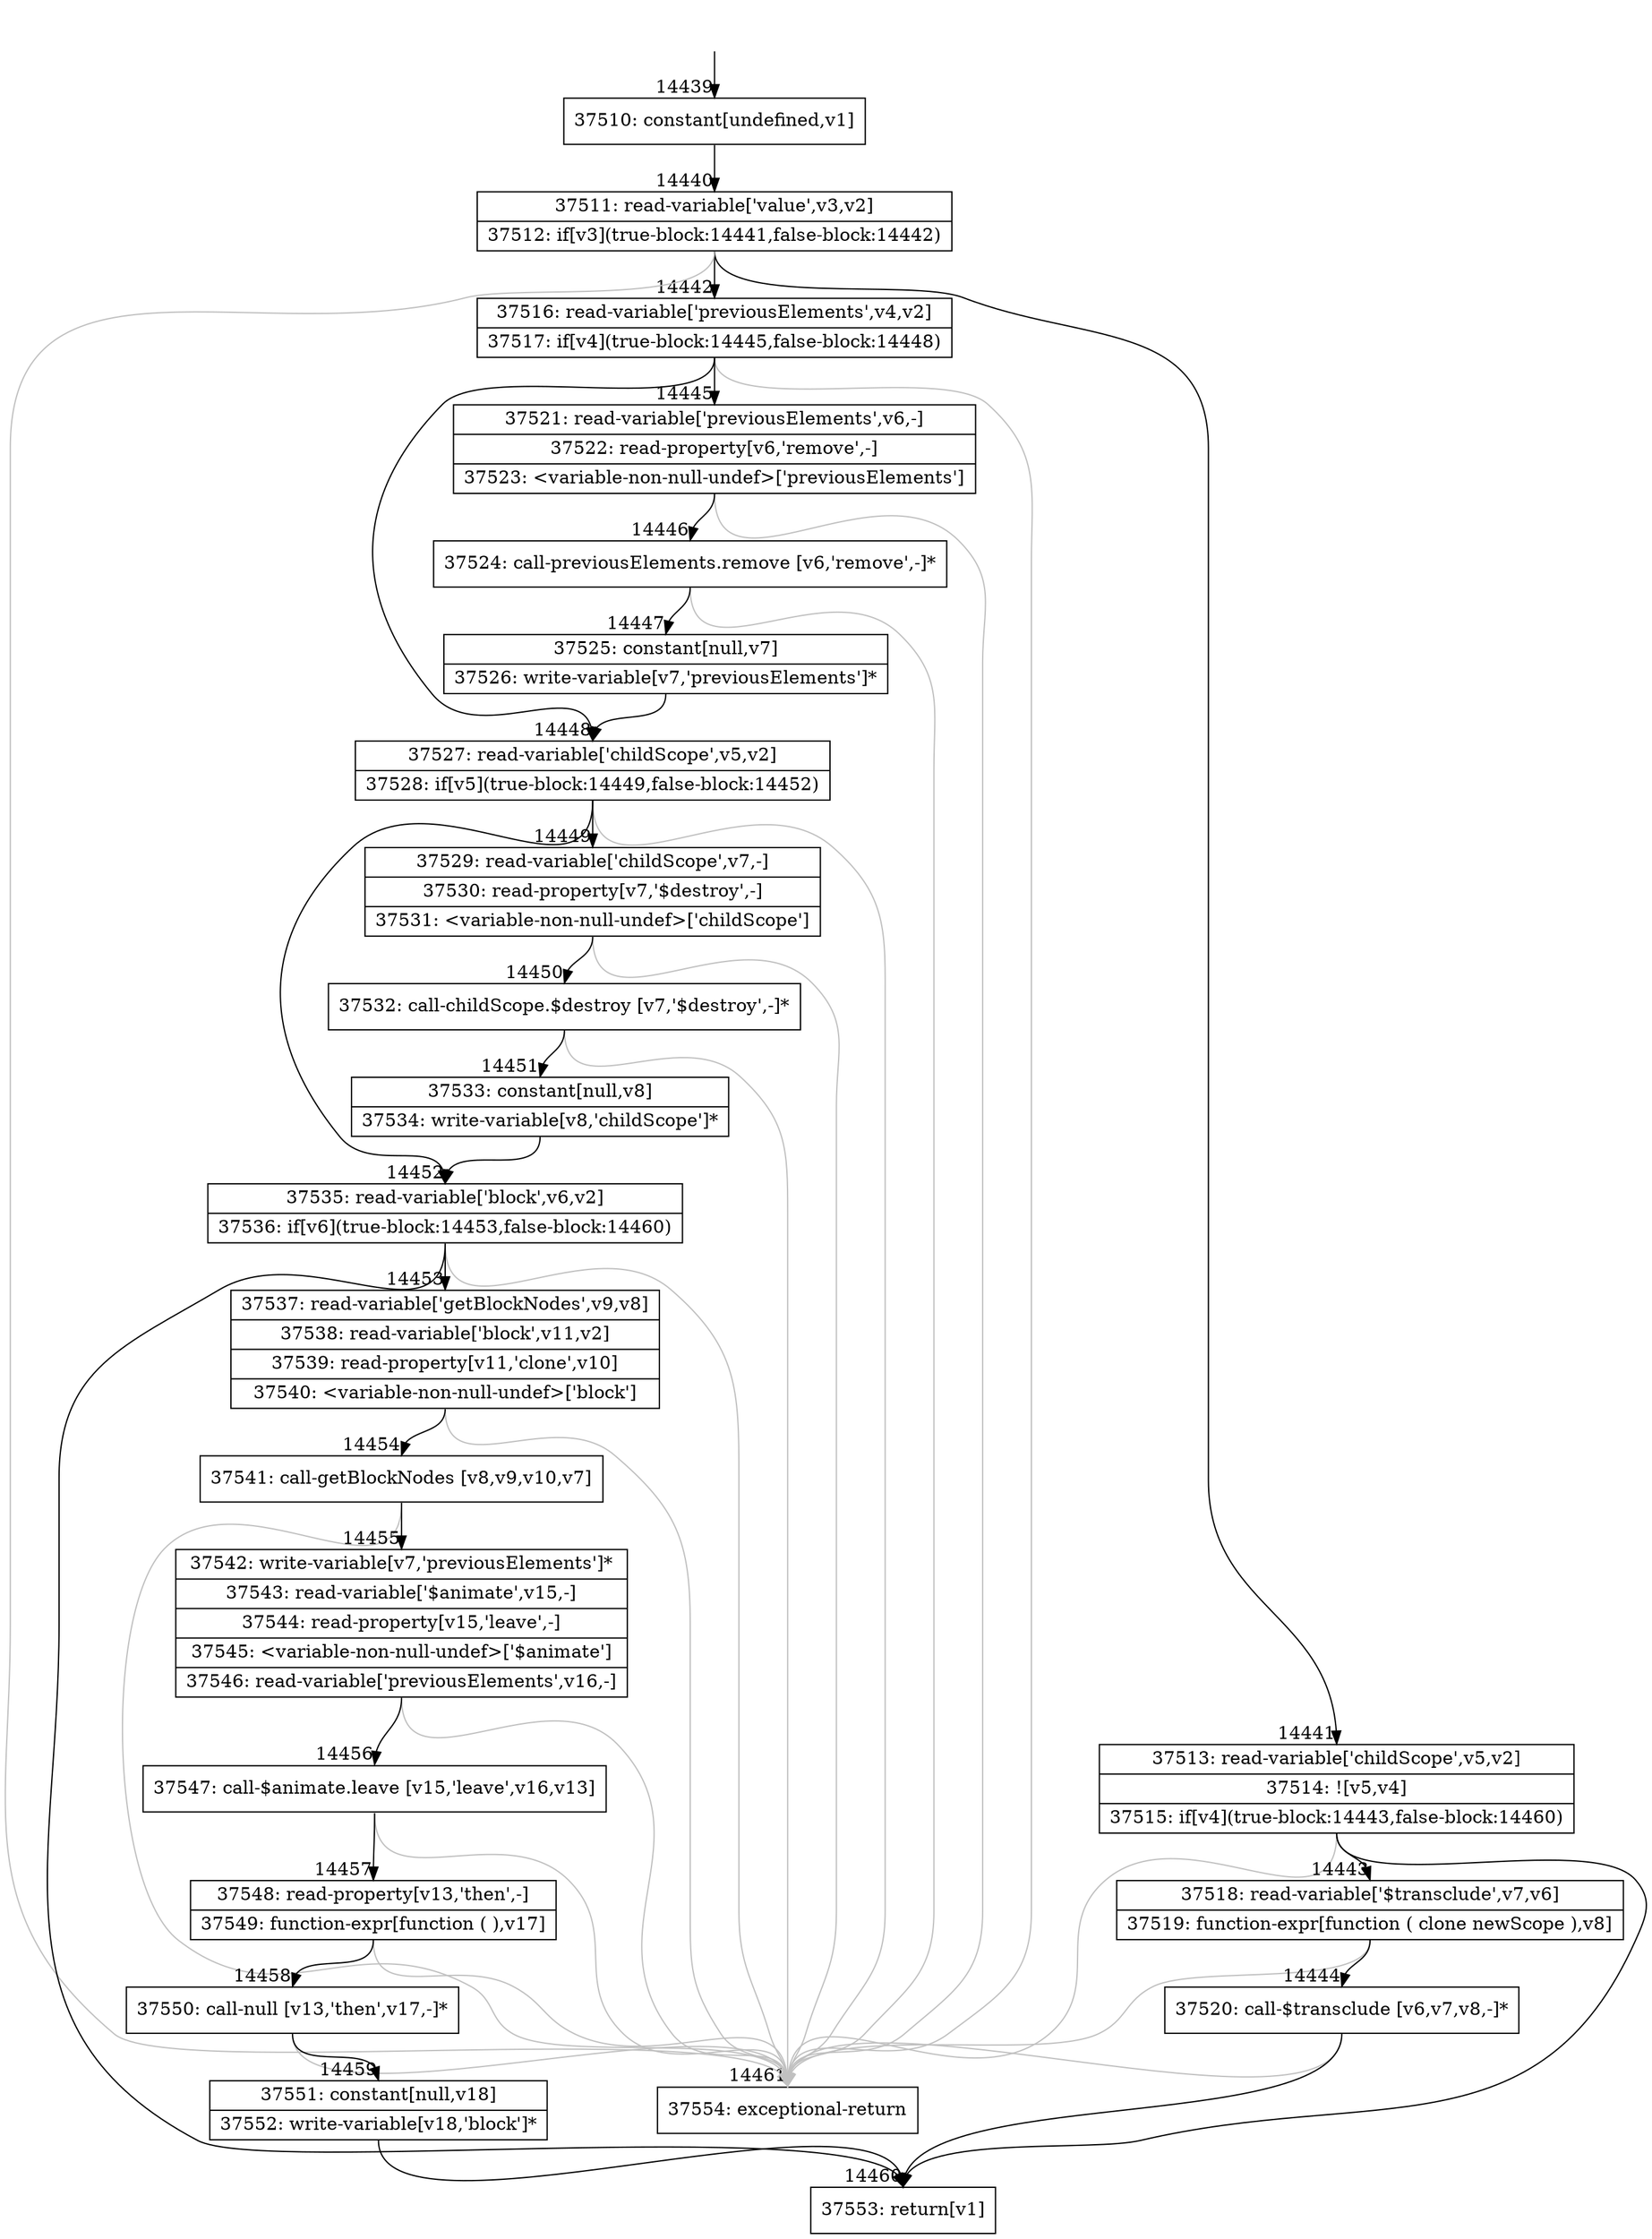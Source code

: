 digraph {
rankdir="TD"
BB_entry1147[shape=none,label=""];
BB_entry1147 -> BB14439 [tailport=s, headport=n, headlabel="    14439"]
BB14439 [shape=record label="{37510: constant[undefined,v1]}" ] 
BB14439 -> BB14440 [tailport=s, headport=n, headlabel="      14440"]
BB14440 [shape=record label="{37511: read-variable['value',v3,v2]|37512: if[v3](true-block:14441,false-block:14442)}" ] 
BB14440 -> BB14441 [tailport=s, headport=n, headlabel="      14441"]
BB14440 -> BB14442 [tailport=s, headport=n, headlabel="      14442"]
BB14440 -> BB14461 [tailport=s, headport=n, color=gray, headlabel="      14461"]
BB14441 [shape=record label="{37513: read-variable['childScope',v5,v2]|37514: ![v5,v4]|37515: if[v4](true-block:14443,false-block:14460)}" ] 
BB14441 -> BB14443 [tailport=s, headport=n, headlabel="      14443"]
BB14441 -> BB14460 [tailport=s, headport=n, headlabel="      14460"]
BB14441 -> BB14461 [tailport=s, headport=n, color=gray]
BB14442 [shape=record label="{37516: read-variable['previousElements',v4,v2]|37517: if[v4](true-block:14445,false-block:14448)}" ] 
BB14442 -> BB14445 [tailport=s, headport=n, headlabel="      14445"]
BB14442 -> BB14448 [tailport=s, headport=n, headlabel="      14448"]
BB14442 -> BB14461 [tailport=s, headport=n, color=gray]
BB14443 [shape=record label="{37518: read-variable['$transclude',v7,v6]|37519: function-expr[function ( clone newScope ),v8]}" ] 
BB14443 -> BB14444 [tailport=s, headport=n, headlabel="      14444"]
BB14443 -> BB14461 [tailport=s, headport=n, color=gray]
BB14444 [shape=record label="{37520: call-$transclude [v6,v7,v8,-]*}" ] 
BB14444 -> BB14460 [tailport=s, headport=n]
BB14444 -> BB14461 [tailport=s, headport=n, color=gray]
BB14445 [shape=record label="{37521: read-variable['previousElements',v6,-]|37522: read-property[v6,'remove',-]|37523: \<variable-non-null-undef\>['previousElements']}" ] 
BB14445 -> BB14446 [tailport=s, headport=n, headlabel="      14446"]
BB14445 -> BB14461 [tailport=s, headport=n, color=gray]
BB14446 [shape=record label="{37524: call-previousElements.remove [v6,'remove',-]*}" ] 
BB14446 -> BB14447 [tailport=s, headport=n, headlabel="      14447"]
BB14446 -> BB14461 [tailport=s, headport=n, color=gray]
BB14447 [shape=record label="{37525: constant[null,v7]|37526: write-variable[v7,'previousElements']*}" ] 
BB14447 -> BB14448 [tailport=s, headport=n]
BB14448 [shape=record label="{37527: read-variable['childScope',v5,v2]|37528: if[v5](true-block:14449,false-block:14452)}" ] 
BB14448 -> BB14449 [tailport=s, headport=n, headlabel="      14449"]
BB14448 -> BB14452 [tailport=s, headport=n, headlabel="      14452"]
BB14448 -> BB14461 [tailport=s, headport=n, color=gray]
BB14449 [shape=record label="{37529: read-variable['childScope',v7,-]|37530: read-property[v7,'$destroy',-]|37531: \<variable-non-null-undef\>['childScope']}" ] 
BB14449 -> BB14450 [tailport=s, headport=n, headlabel="      14450"]
BB14449 -> BB14461 [tailport=s, headport=n, color=gray]
BB14450 [shape=record label="{37532: call-childScope.$destroy [v7,'$destroy',-]*}" ] 
BB14450 -> BB14451 [tailport=s, headport=n, headlabel="      14451"]
BB14450 -> BB14461 [tailport=s, headport=n, color=gray]
BB14451 [shape=record label="{37533: constant[null,v8]|37534: write-variable[v8,'childScope']*}" ] 
BB14451 -> BB14452 [tailport=s, headport=n]
BB14452 [shape=record label="{37535: read-variable['block',v6,v2]|37536: if[v6](true-block:14453,false-block:14460)}" ] 
BB14452 -> BB14453 [tailport=s, headport=n, headlabel="      14453"]
BB14452 -> BB14460 [tailport=s, headport=n]
BB14452 -> BB14461 [tailport=s, headport=n, color=gray]
BB14453 [shape=record label="{37537: read-variable['getBlockNodes',v9,v8]|37538: read-variable['block',v11,v2]|37539: read-property[v11,'clone',v10]|37540: \<variable-non-null-undef\>['block']}" ] 
BB14453 -> BB14454 [tailport=s, headport=n, headlabel="      14454"]
BB14453 -> BB14461 [tailport=s, headport=n, color=gray]
BB14454 [shape=record label="{37541: call-getBlockNodes [v8,v9,v10,v7]}" ] 
BB14454 -> BB14455 [tailport=s, headport=n, headlabel="      14455"]
BB14454 -> BB14461 [tailport=s, headport=n, color=gray]
BB14455 [shape=record label="{37542: write-variable[v7,'previousElements']*|37543: read-variable['$animate',v15,-]|37544: read-property[v15,'leave',-]|37545: \<variable-non-null-undef\>['$animate']|37546: read-variable['previousElements',v16,-]}" ] 
BB14455 -> BB14456 [tailport=s, headport=n, headlabel="      14456"]
BB14455 -> BB14461 [tailport=s, headport=n, color=gray]
BB14456 [shape=record label="{37547: call-$animate.leave [v15,'leave',v16,v13]}" ] 
BB14456 -> BB14457 [tailport=s, headport=n, headlabel="      14457"]
BB14456 -> BB14461 [tailport=s, headport=n, color=gray]
BB14457 [shape=record label="{37548: read-property[v13,'then',-]|37549: function-expr[function ( ),v17]}" ] 
BB14457 -> BB14458 [tailport=s, headport=n, headlabel="      14458"]
BB14457 -> BB14461 [tailport=s, headport=n, color=gray]
BB14458 [shape=record label="{37550: call-null [v13,'then',v17,-]*}" ] 
BB14458 -> BB14459 [tailport=s, headport=n, headlabel="      14459"]
BB14458 -> BB14461 [tailport=s, headport=n, color=gray]
BB14459 [shape=record label="{37551: constant[null,v18]|37552: write-variable[v18,'block']*}" ] 
BB14459 -> BB14460 [tailport=s, headport=n]
BB14460 [shape=record label="{37553: return[v1]}" ] 
BB14461 [shape=record label="{37554: exceptional-return}" ] 
//#$~ 23840
}

